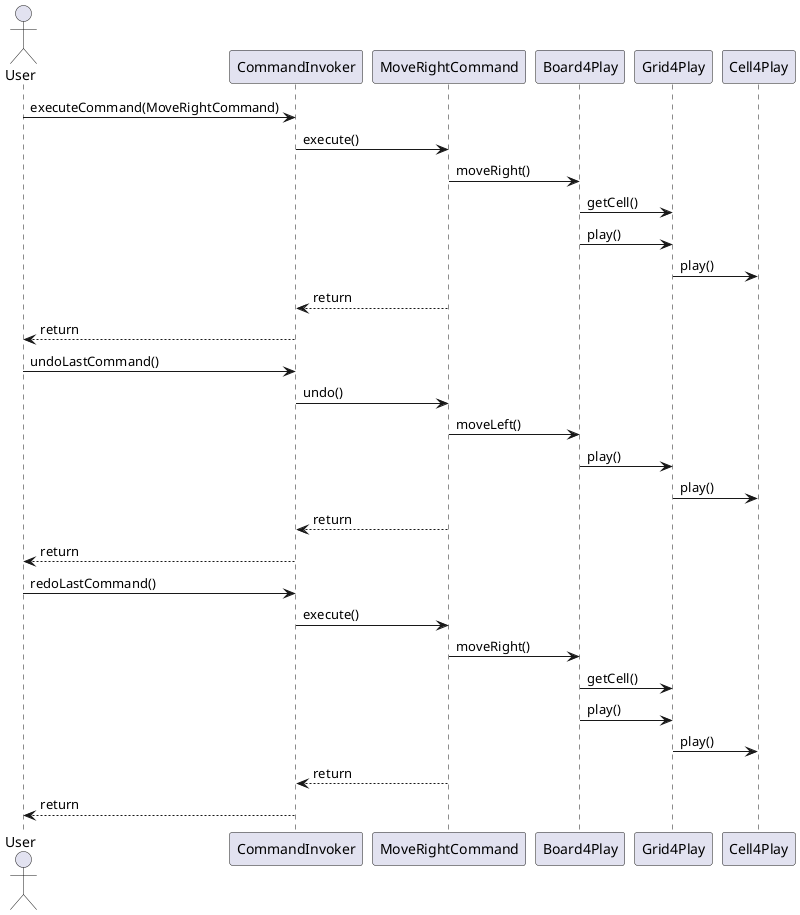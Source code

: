 @startuml
actor User

participant CommandInvoker
participant MoveRightCommand
participant Board4Play
participant Grid4Play
participant Cell4Play

User -> CommandInvoker : executeCommand(MoveRightCommand)
CommandInvoker -> MoveRightCommand : execute()
MoveRightCommand -> Board4Play : moveRight()
Board4Play -> Grid4Play : getCell()
Board4Play -> Grid4Play : play()
Grid4Play -> Cell4Play : play()
MoveRightCommand --> CommandInvoker : return
CommandInvoker --> User : return

User -> CommandInvoker : undoLastCommand()
CommandInvoker -> MoveRightCommand : undo()
MoveRightCommand -> Board4Play : moveLeft()
Board4Play -> Grid4Play : play()
Grid4Play -> Cell4Play : play()
MoveRightCommand --> CommandInvoker : return
CommandInvoker --> User : return

User -> CommandInvoker : redoLastCommand()
CommandInvoker -> MoveRightCommand : execute()
MoveRightCommand -> Board4Play : moveRight()
Board4Play -> Grid4Play : getCell()
Board4Play -> Grid4Play : play()
Grid4Play -> Cell4Play : play()
MoveRightCommand --> CommandInvoker : return
CommandInvoker --> User : return

@enduml

